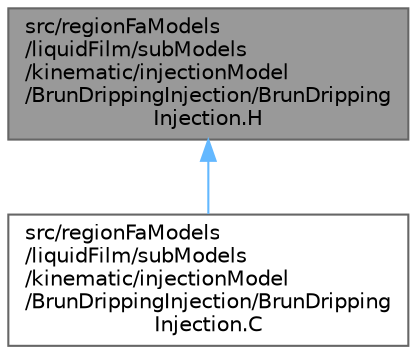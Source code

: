digraph "src/regionFaModels/liquidFilm/subModels/kinematic/injectionModel/BrunDrippingInjection/BrunDrippingInjection.H"
{
 // LATEX_PDF_SIZE
  bgcolor="transparent";
  edge [fontname=Helvetica,fontsize=10,labelfontname=Helvetica,labelfontsize=10];
  node [fontname=Helvetica,fontsize=10,shape=box,height=0.2,width=0.4];
  Node1 [id="Node000001",label="src/regionFaModels\l/liquidFilm/subModels\l/kinematic/injectionModel\l/BrunDrippingInjection/BrunDripping\lInjection.H",height=0.2,width=0.4,color="gray40", fillcolor="grey60", style="filled", fontcolor="black",tooltip=" "];
  Node1 -> Node2 [id="edge1_Node000001_Node000002",dir="back",color="steelblue1",style="solid",tooltip=" "];
  Node2 [id="Node000002",label="src/regionFaModels\l/liquidFilm/subModels\l/kinematic/injectionModel\l/BrunDrippingInjection/BrunDripping\lInjection.C",height=0.2,width=0.4,color="grey40", fillcolor="white", style="filled",URL="$regionFaModels_2liquidFilm_2subModels_2kinematic_2injectionModel_2BrunDrippingInjection_2BrunDrippingInjection_8C.html",tooltip=" "];
}
